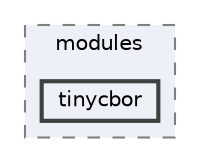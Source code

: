 digraph "build/modules/tinycbor"
{
 // LATEX_PDF_SIZE
  bgcolor="transparent";
  edge [fontname=Helvetica,fontsize=10,labelfontname=Helvetica,labelfontsize=10];
  node [fontname=Helvetica,fontsize=10,shape=box,height=0.2,width=0.4];
  compound=true
  subgraph clusterdir_587cd7e785de0867f5b3392122b4ea11 {
    graph [ bgcolor="#edf0f7", pencolor="grey50", label="modules", fontname=Helvetica,fontsize=10 style="filled,dashed", URL="dir_587cd7e785de0867f5b3392122b4ea11.html",tooltip=""]
  dir_67fcf461d5f78e81dde915db0b4f89b5 [label="tinycbor", fillcolor="#edf0f7", color="grey25", style="filled,bold", URL="dir_67fcf461d5f78e81dde915db0b4f89b5.html",tooltip=""];
  }
}
